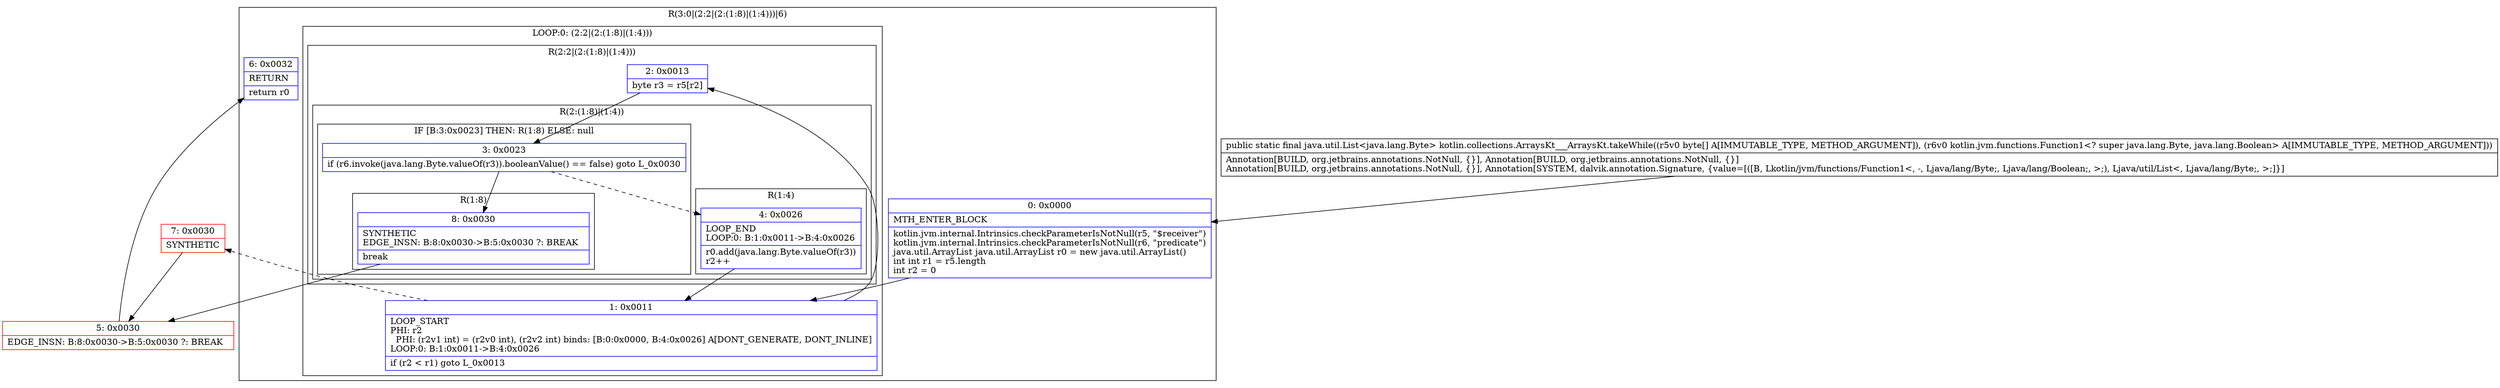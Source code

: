 digraph "CFG forkotlin.collections.ArraysKt___ArraysKt.takeWhile([BLkotlin\/jvm\/functions\/Function1;)Ljava\/util\/List;" {
subgraph cluster_Region_126254919 {
label = "R(3:0|(2:2|(2:(1:8)|(1:4)))|6)";
node [shape=record,color=blue];
Node_0 [shape=record,label="{0\:\ 0x0000|MTH_ENTER_BLOCK\l|kotlin.jvm.internal.Intrinsics.checkParameterIsNotNull(r5, \"$receiver\")\lkotlin.jvm.internal.Intrinsics.checkParameterIsNotNull(r6, \"predicate\")\ljava.util.ArrayList java.util.ArrayList r0 = new java.util.ArrayList()\lint int r1 = r5.length\lint r2 = 0\l}"];
subgraph cluster_LoopRegion_959065589 {
label = "LOOP:0: (2:2|(2:(1:8)|(1:4)))";
node [shape=record,color=blue];
Node_1 [shape=record,label="{1\:\ 0x0011|LOOP_START\lPHI: r2 \l  PHI: (r2v1 int) = (r2v0 int), (r2v2 int) binds: [B:0:0x0000, B:4:0x0026] A[DONT_GENERATE, DONT_INLINE]\lLOOP:0: B:1:0x0011\-\>B:4:0x0026\l|if (r2 \< r1) goto L_0x0013\l}"];
subgraph cluster_Region_1171373209 {
label = "R(2:2|(2:(1:8)|(1:4)))";
node [shape=record,color=blue];
Node_2 [shape=record,label="{2\:\ 0x0013|byte r3 = r5[r2]\l}"];
subgraph cluster_Region_318959788 {
label = "R(2:(1:8)|(1:4))";
node [shape=record,color=blue];
subgraph cluster_IfRegion_1063884588 {
label = "IF [B:3:0x0023] THEN: R(1:8) ELSE: null";
node [shape=record,color=blue];
Node_3 [shape=record,label="{3\:\ 0x0023|if (r6.invoke(java.lang.Byte.valueOf(r3)).booleanValue() == false) goto L_0x0030\l}"];
subgraph cluster_Region_1110163389 {
label = "R(1:8)";
node [shape=record,color=blue];
Node_8 [shape=record,label="{8\:\ 0x0030|SYNTHETIC\lEDGE_INSN: B:8:0x0030\-\>B:5:0x0030 ?: BREAK  \l|break\l}"];
}
}
subgraph cluster_Region_1174341390 {
label = "R(1:4)";
node [shape=record,color=blue];
Node_4 [shape=record,label="{4\:\ 0x0026|LOOP_END\lLOOP:0: B:1:0x0011\-\>B:4:0x0026\l|r0.add(java.lang.Byte.valueOf(r3))\lr2++\l}"];
}
}
}
}
Node_6 [shape=record,label="{6\:\ 0x0032|RETURN\l|return r0\l}"];
}
Node_5 [shape=record,color=red,label="{5\:\ 0x0030|EDGE_INSN: B:8:0x0030\-\>B:5:0x0030 ?: BREAK  \l}"];
Node_7 [shape=record,color=red,label="{7\:\ 0x0030|SYNTHETIC\l}"];
MethodNode[shape=record,label="{public static final java.util.List\<java.lang.Byte\> kotlin.collections.ArraysKt___ArraysKt.takeWhile((r5v0 byte[] A[IMMUTABLE_TYPE, METHOD_ARGUMENT]), (r6v0 kotlin.jvm.functions.Function1\<? super java.lang.Byte, java.lang.Boolean\> A[IMMUTABLE_TYPE, METHOD_ARGUMENT]))  | Annotation[BUILD, org.jetbrains.annotations.NotNull, \{\}], Annotation[BUILD, org.jetbrains.annotations.NotNull, \{\}]\lAnnotation[BUILD, org.jetbrains.annotations.NotNull, \{\}], Annotation[SYSTEM, dalvik.annotation.Signature, \{value=[([B, Lkotlin\/jvm\/functions\/Function1\<, \-, Ljava\/lang\/Byte;, Ljava\/lang\/Boolean;, \>;), Ljava\/util\/List\<, Ljava\/lang\/Byte;, \>;]\}]\l}"];
MethodNode -> Node_0;
Node_0 -> Node_1;
Node_1 -> Node_2;
Node_1 -> Node_7[style=dashed];
Node_2 -> Node_3;
Node_3 -> Node_4[style=dashed];
Node_3 -> Node_8;
Node_8 -> Node_5;
Node_4 -> Node_1;
Node_5 -> Node_6;
Node_7 -> Node_5;
}


